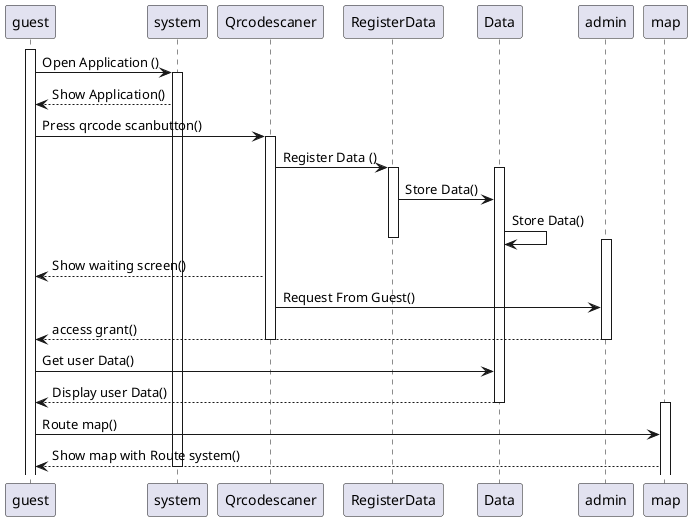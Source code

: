 @startuml
activate guest

 guest -> system : Open Application ()

 activate system 
 system --> guest : Show Application()
 guest -> Qrcodescaner : Press qrcode scanbutton()

 activate Qrcodescaner

 Qrcodescaner -> RegisterData : Register Data ()
 activate RegisterData
 activate Data
 RegisterData -> Data : Store Data()
 Data -> Data : Store Data()


 deactivate RegisterData
 activate admin
 Qrcodescaner --> guest : Show waiting screen()
 Qrcodescaner -> admin : Request From Guest()
 admin --> guest : access grant()
 deactivate admin


 deactivate Qrcodescaner
 deactivate RegisterData
 guest -> Data : Get user Data()
 Data --> guest : Display user Data()
 deactivate Data
 activate map
 deactivate map
 guest -> map : Route map()
 map --> guest : Show map with Route system()
 deactivate system


@enduml